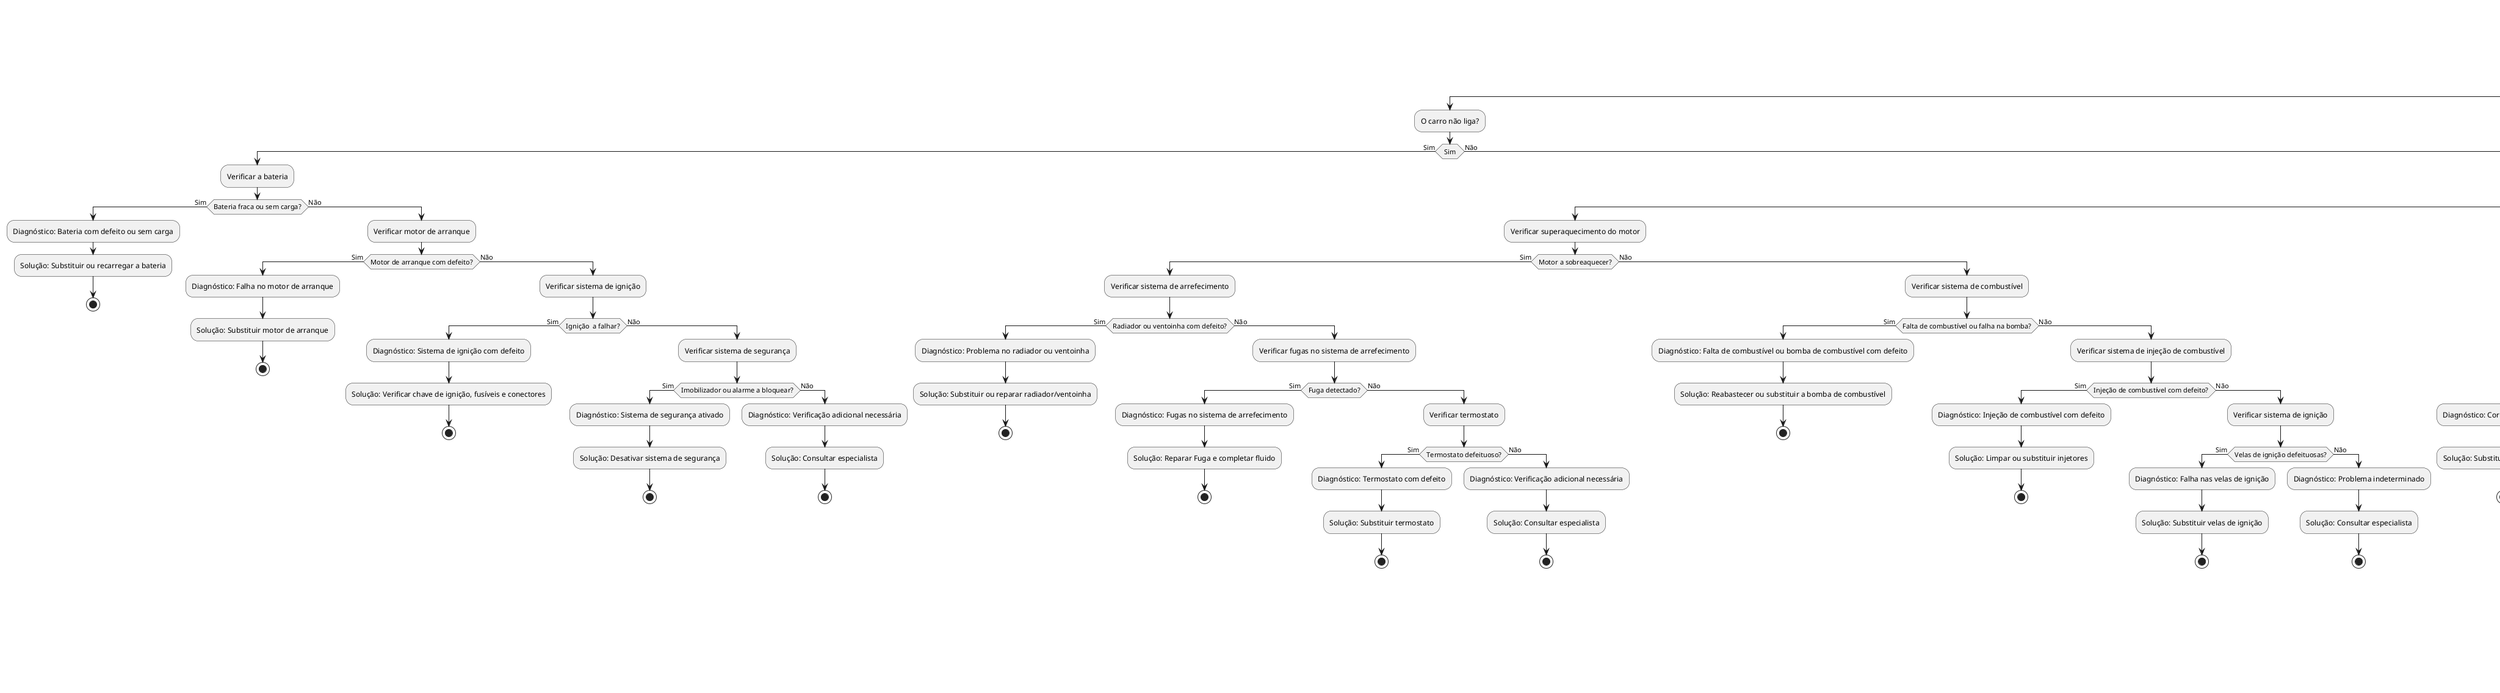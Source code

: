 @startuml
title Workflow de Diagnóstico Mecânico Completo - Todos os Componentes

start

:O carro apresenta algum problema?;
if (Sim) then (Sim)
  :O carro não liga?;
  if (Sim) then (Sim)
    :Verificar a bateria;
    if (Bateria fraca ou sem carga?) then (Sim)
      :Diagnóstico: Bateria com defeito ou sem carga;
      :Solução: Substituir ou recarregar a bateria;
      stop
    else (Não)
      :Verificar motor de arranque;
      if (Motor de arranque com defeito?) then (Sim)
        :Diagnóstico: Falha no motor de arranque;
        :Solução: Substituir motor de arranque;
        stop
      else (Não)
        :Verificar sistema de ignição;
        if (Ignição  a falhar?) then (Sim)
          :Diagnóstico: Sistema de ignição com defeito;
          :Solução: Verificar chave de ignição, fusíveis e conectores;
          stop
        else (Não)
          :Verificar sistema de segurança;
          if (Imobilizador ou alarme a bloquear?) then (Sim)
            :Diagnóstico: Sistema de segurança ativado;
            :Solução: Desativar sistema de segurança;
            stop
          else (Não)
            :Diagnóstico: Verificação adicional necessária;
            :Solução: Consultar especialista;
            stop
          endif
        endif
      endif
    endif
  else (Não)
    :O carro liga mas vai abaixo?;
    if (Sim) then (Sim)
      :Verificar superaquecimento do motor;
      if (Motor a sobreaquecer?) then (Sim)
        :Verificar sistema de arrefecimento;
        if (Radiador ou ventoinha com defeito?) then (Sim)
          :Diagnóstico: Problema no radiador ou ventoinha;
          :Solução: Substituir ou reparar radiador/ventoinha;
          stop
        else (Não)
          :Verificar fugas no sistema de arrefecimento;
          if (Fuga detectado?) then (Sim)
            :Diagnóstico: Fugas no sistema de arrefecimento;
            :Solução: Reparar Fuga e completar fluido;
            stop
          else (Não)
            :Verificar termostato;
            if (Termostato defeituoso?) then (Sim)
              :Diagnóstico: Termostato com defeito;
              :Solução: Substituir termostato;
              stop
            else (Não)
              :Diagnóstico: Verificação adicional necessária;
              :Solução: Consultar especialista;
              stop
            endif
          endif
        endif
      else (Não)
        :Verificar sistema de combustível;
        if (Falta de combustível ou falha na bomba?) then (Sim)
          :Diagnóstico: Falta de combustível ou bomba de combustível com defeito;
          :Solução: Reabastecer ou substituir a bomba de combustível;
          stop
        else (Não)
          :Verificar sistema de injeção de combustível;
          if (Injeção de combustível com defeito?) then (Sim)
            :Diagnóstico: Injeção de combustível com defeito;
            :Solução: Limpar ou substituir injetores;
            stop
          else (Não)
            :Verificar sistema de ignição;
            if (Velas de ignição defeituosas?) then (Sim)
              :Diagnóstico: Falha nas velas de ignição;
              :Solução: Substituir velas de ignição;
              stop
            else (Não)
              :Diagnóstico: Problema indeterminado;
              :Solução: Consultar especialista;
              stop
            endif
          endif
        endif
      endif
    else (Não)
      :O carro faz barulho anormal?;
      if (Sim) then (Sim)
        :Verificar motor;
        if (Barulho no motor?) then (Sim)
          :Verificar correia ou corrente dentada;
          if (Correia dentada gasta?) then (Sim)
            :Diagnóstico: Correia dentada gasta;
            :Solução: Substituir correia dentada;
            stop
          else (Não)
            :Verificar lubrificação do motor;
            if (Nível de óleo baixo?) then (Sim)
              :Diagnóstico: Lubrificação insuficiente;
              :Solução: Completar nível de óleo;
              stop
            else (Não)
              :Verificar pistões ou válvulas;
              if (Pistões ou válvulas gastas?) then (Sim)
                :Diagnóstico: Pistões ou válvulas com defeito;
                :Solução: Substituir pistões ou válvulas;
                stop
              else (Não)
                :Diagnóstico: Verificação adicional necessária;
                :Solução: Consultar especialista;
                stop
              endif
            endif
          endif
        else (Não)
          :Verificar suspensão e rodas;
          if (Barulho na suspensão ou rodas?) then (Sim)
            :Verificar rolamentos de roda;
            if (Rolamento gastos?) then (Sim)
              :Diagnóstico: Rolamento gastos;
              :Solução: Substituir rolamentos;
              stop
            else (Não)
              :Verificar amortecedores e molas;
              if (Amortecedores ou molas gastas?) then (Sim)
                :Diagnóstico: Amortecedores gastas;
                :Solução: Substituir amortecedores;
                stop
              else (Não)
                :Diagnóstico: Problema não identificado;
                :Solução: Consultar especialista;
                stop
              endif
            endif
          else (Não)
            :Diagnóstico: Sem barulhos anormais;
            stop
          endif
        endif
      else (Não)
        :O carro apresenta dificuldade ao a travar?;
        if (Sim) then (Sim)
          :Verificar sistema de travao;
          if (Pastilhas de travao gastas?) then (Sim)
            :Diagnóstico: Pastilhas de travao gastas;
            :Solução: Substituir pastilhas de travao;
            stop
          else (Não)
            :Verificar discos de travao;
            if (Discos gastos?) then (Sim)
              :Diagnóstico: Discos de travao gastas;
              :Solução: Substituir discos de travao;
              stop
            else (Não)
              :Verificar fluido de travao;
              if (Nível de fluido baixo ou Fuga?) then (Sim)
                :Diagnóstico: Nível de fluido baixo ou Fuga;
                :Solução: Completar fluido e reparar Fuga;
                stop
              else (Não)
                :Diagnóstico: Verificação adicional necessária;
                :Solução: Consultar especialista;
                stop
              endif
            endif
          endif
        else (Não)
          :Problemas na transmissão?;
          if (Sim) then (Sim)
            :Verificar embreagem;
            if (Embreagem gasta?) then (Sim)
              :Diagnóstico: Embreagem gasta;
              :Solução: Substituir embreagem;
              stop
            else (Não)
              :Verificar fluido de transmissão;
              if (Nível de fluido baixo?) then (Sim)
                :Diagnóstico: Nível de fluido de transmissão baixo;
                :Solução: Completar fluido de transmissão;
                stop
              else (Não)
                :Verificar sincronizadores e câmbio;
                if (Sincronizadores ou câmbio defeituosos?) then (Sim)
                  :Diagnóstico: Sincronizadores ou câmbio com defeito;
                  :Solução: Substituir ou reparar câmbio;
                  stop
                else (Não)
                  :Diagnóstico: Problema não identificado;
                  :Solução: Consultar especialista;
                  stop
                endif
              endif
            endif
          else (Não)
            :Diagnóstico: Nenhum problema identificado;
            stop
          endif
        endif
      endif
    endif
  endif
else (Não)
  :Nenhum problema identificado;
  stop
endif

@enduml
